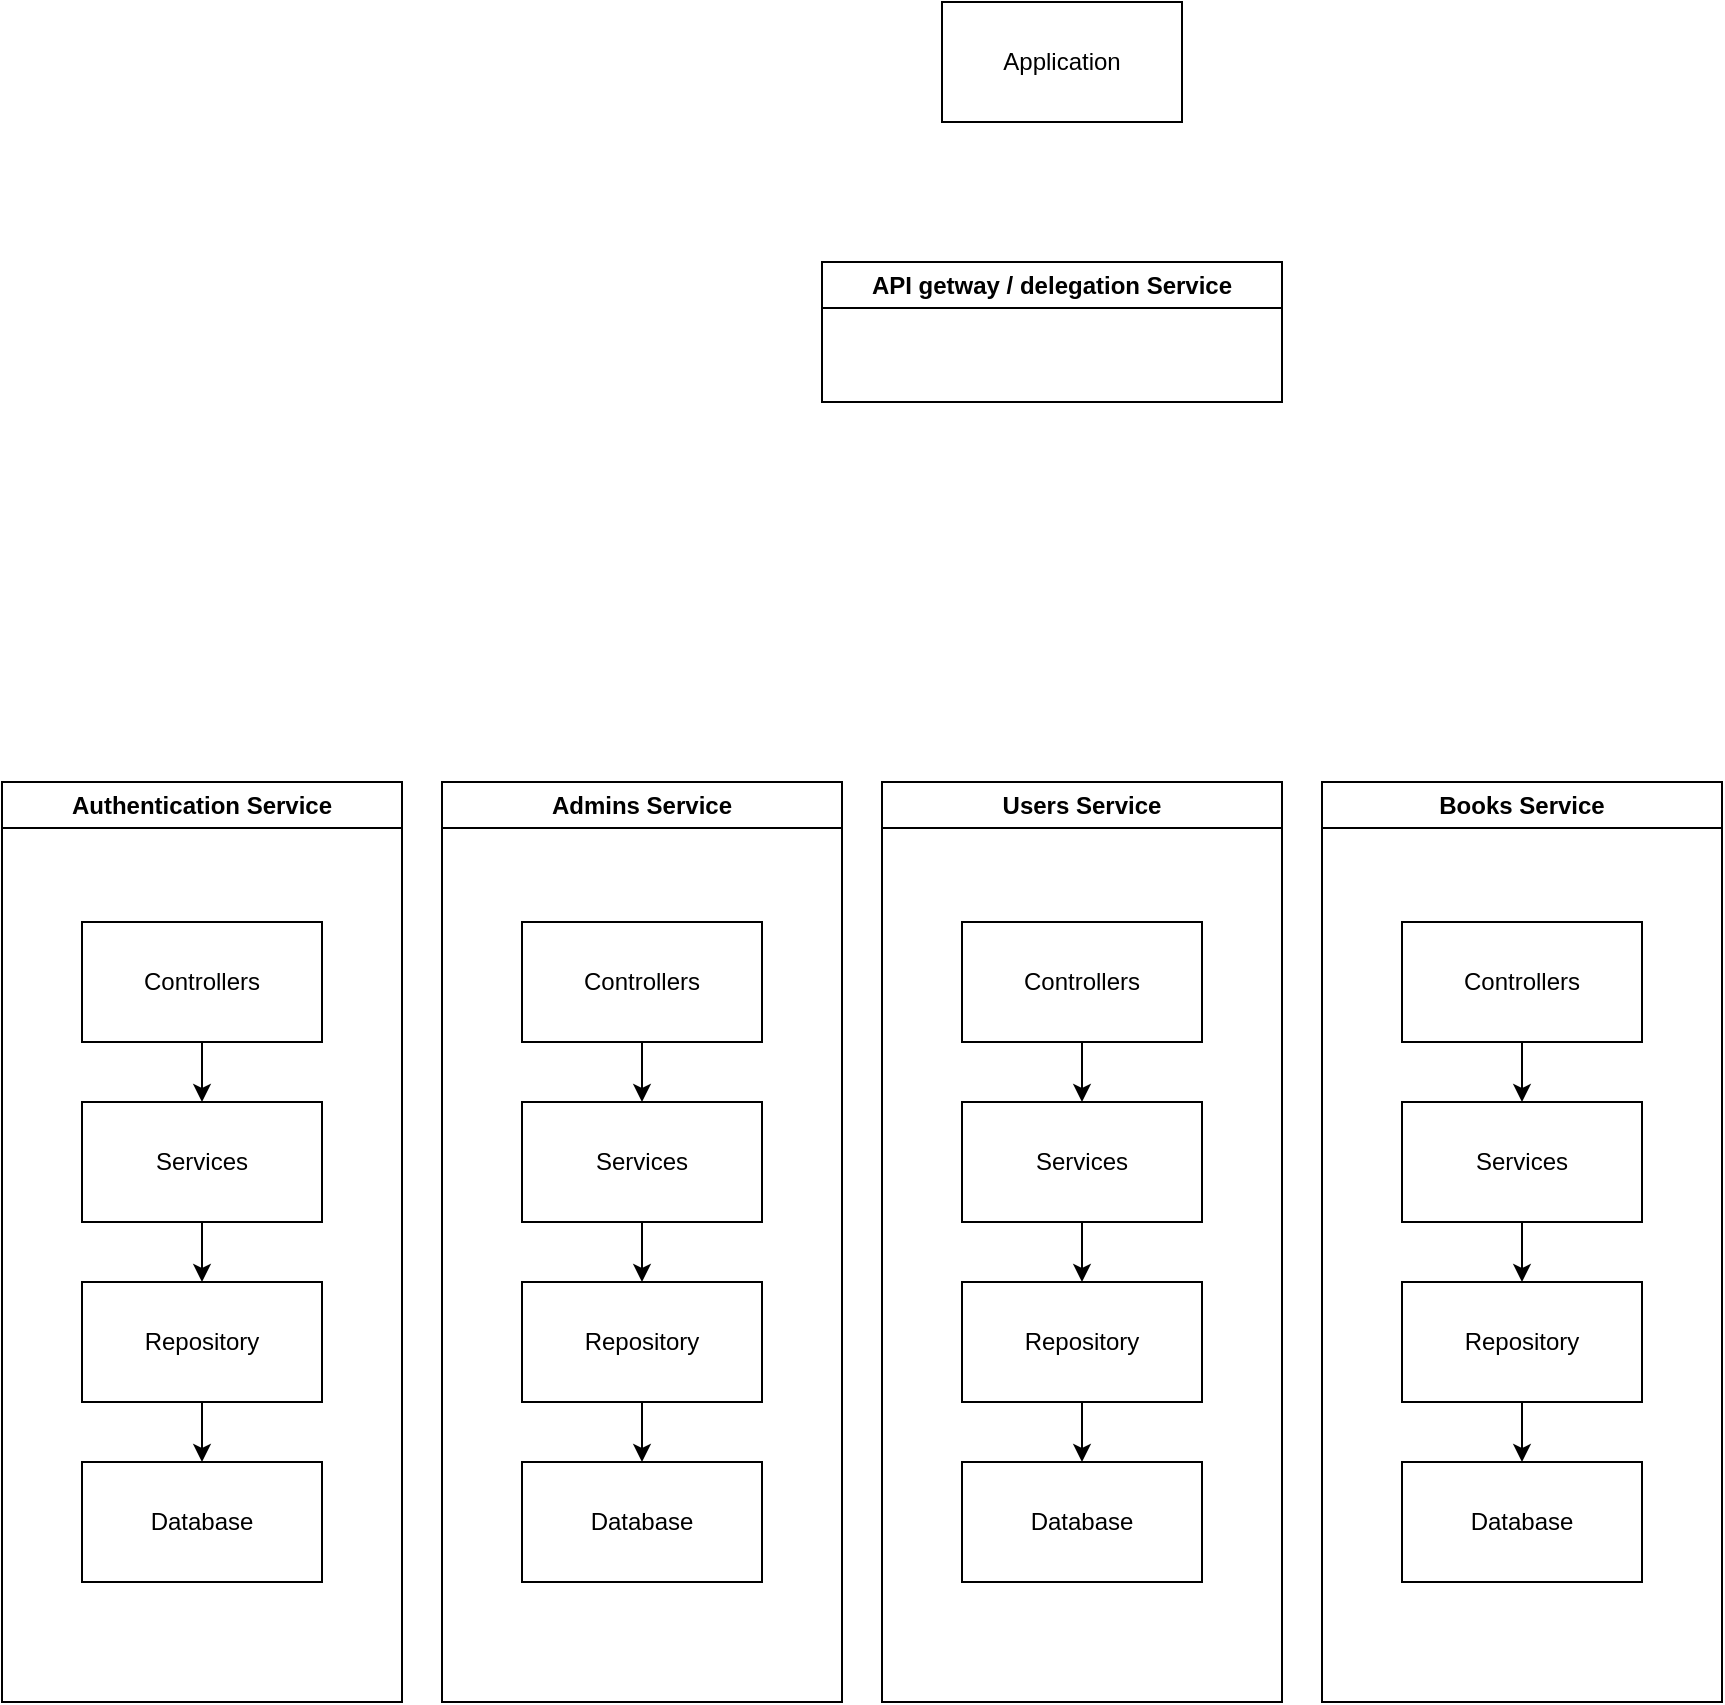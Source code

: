 <mxfile version="21.1.2" type="device">
  <diagram name="Page-1" id="to3mRlQfhkvOeCEYkHS4">
    <mxGraphModel dx="1886" dy="614" grid="1" gridSize="10" guides="1" tooltips="1" connect="1" arrows="1" fold="1" page="1" pageScale="1" pageWidth="850" pageHeight="1100" math="0" shadow="0">
      <root>
        <mxCell id="0" />
        <mxCell id="1" parent="0" />
        <mxCell id="NiFjNNOOZSXHKxENxjcl-1" value="Application" style="rounded=0;whiteSpace=wrap;html=1;" vertex="1" parent="1">
          <mxGeometry x="350" y="150" width="120" height="60" as="geometry" />
        </mxCell>
        <mxCell id="NiFjNNOOZSXHKxENxjcl-4" value="Users Service" style="swimlane;whiteSpace=wrap;html=1;" vertex="1" parent="1">
          <mxGeometry x="320" y="540" width="200" height="460" as="geometry" />
        </mxCell>
        <mxCell id="NiFjNNOOZSXHKxENxjcl-10" value="" style="edgeStyle=orthogonalEdgeStyle;rounded=0;orthogonalLoop=1;jettySize=auto;html=1;" edge="1" parent="NiFjNNOOZSXHKxENxjcl-4" source="NiFjNNOOZSXHKxENxjcl-8" target="NiFjNNOOZSXHKxENxjcl-9">
          <mxGeometry relative="1" as="geometry" />
        </mxCell>
        <mxCell id="NiFjNNOOZSXHKxENxjcl-8" value="Controllers" style="rounded=0;whiteSpace=wrap;html=1;" vertex="1" parent="NiFjNNOOZSXHKxENxjcl-4">
          <mxGeometry x="40" y="70" width="120" height="60" as="geometry" />
        </mxCell>
        <mxCell id="NiFjNNOOZSXHKxENxjcl-12" value="" style="edgeStyle=orthogonalEdgeStyle;rounded=0;orthogonalLoop=1;jettySize=auto;html=1;" edge="1" parent="NiFjNNOOZSXHKxENxjcl-4" source="NiFjNNOOZSXHKxENxjcl-9" target="NiFjNNOOZSXHKxENxjcl-11">
          <mxGeometry relative="1" as="geometry" />
        </mxCell>
        <mxCell id="NiFjNNOOZSXHKxENxjcl-9" value="Services" style="rounded=0;whiteSpace=wrap;html=1;" vertex="1" parent="NiFjNNOOZSXHKxENxjcl-4">
          <mxGeometry x="40" y="160" width="120" height="60" as="geometry" />
        </mxCell>
        <mxCell id="NiFjNNOOZSXHKxENxjcl-14" value="" style="edgeStyle=orthogonalEdgeStyle;rounded=0;orthogonalLoop=1;jettySize=auto;html=1;" edge="1" parent="NiFjNNOOZSXHKxENxjcl-4" source="NiFjNNOOZSXHKxENxjcl-11" target="NiFjNNOOZSXHKxENxjcl-13">
          <mxGeometry relative="1" as="geometry" />
        </mxCell>
        <mxCell id="NiFjNNOOZSXHKxENxjcl-11" value="Repository" style="rounded=0;whiteSpace=wrap;html=1;" vertex="1" parent="NiFjNNOOZSXHKxENxjcl-4">
          <mxGeometry x="40" y="250" width="120" height="60" as="geometry" />
        </mxCell>
        <mxCell id="NiFjNNOOZSXHKxENxjcl-13" value="Database" style="rounded=0;whiteSpace=wrap;html=1;" vertex="1" parent="NiFjNNOOZSXHKxENxjcl-4">
          <mxGeometry x="40" y="340" width="120" height="60" as="geometry" />
        </mxCell>
        <mxCell id="NiFjNNOOZSXHKxENxjcl-7" value="API getway / delegation Service" style="swimlane;whiteSpace=wrap;html=1;" vertex="1" parent="1">
          <mxGeometry x="290" y="280" width="230" height="70" as="geometry" />
        </mxCell>
        <mxCell id="NiFjNNOOZSXHKxENxjcl-15" value="Books Service" style="swimlane;whiteSpace=wrap;html=1;" vertex="1" parent="1">
          <mxGeometry x="540" y="540" width="200" height="460" as="geometry" />
        </mxCell>
        <mxCell id="NiFjNNOOZSXHKxENxjcl-16" value="" style="edgeStyle=orthogonalEdgeStyle;rounded=0;orthogonalLoop=1;jettySize=auto;html=1;" edge="1" parent="NiFjNNOOZSXHKxENxjcl-15" source="NiFjNNOOZSXHKxENxjcl-17" target="NiFjNNOOZSXHKxENxjcl-19">
          <mxGeometry relative="1" as="geometry" />
        </mxCell>
        <mxCell id="NiFjNNOOZSXHKxENxjcl-17" value="Controllers" style="rounded=0;whiteSpace=wrap;html=1;" vertex="1" parent="NiFjNNOOZSXHKxENxjcl-15">
          <mxGeometry x="40" y="70" width="120" height="60" as="geometry" />
        </mxCell>
        <mxCell id="NiFjNNOOZSXHKxENxjcl-18" value="" style="edgeStyle=orthogonalEdgeStyle;rounded=0;orthogonalLoop=1;jettySize=auto;html=1;" edge="1" parent="NiFjNNOOZSXHKxENxjcl-15" source="NiFjNNOOZSXHKxENxjcl-19" target="NiFjNNOOZSXHKxENxjcl-21">
          <mxGeometry relative="1" as="geometry" />
        </mxCell>
        <mxCell id="NiFjNNOOZSXHKxENxjcl-19" value="Services" style="rounded=0;whiteSpace=wrap;html=1;" vertex="1" parent="NiFjNNOOZSXHKxENxjcl-15">
          <mxGeometry x="40" y="160" width="120" height="60" as="geometry" />
        </mxCell>
        <mxCell id="NiFjNNOOZSXHKxENxjcl-20" value="" style="edgeStyle=orthogonalEdgeStyle;rounded=0;orthogonalLoop=1;jettySize=auto;html=1;" edge="1" parent="NiFjNNOOZSXHKxENxjcl-15" source="NiFjNNOOZSXHKxENxjcl-21" target="NiFjNNOOZSXHKxENxjcl-22">
          <mxGeometry relative="1" as="geometry" />
        </mxCell>
        <mxCell id="NiFjNNOOZSXHKxENxjcl-21" value="Repository" style="rounded=0;whiteSpace=wrap;html=1;" vertex="1" parent="NiFjNNOOZSXHKxENxjcl-15">
          <mxGeometry x="40" y="250" width="120" height="60" as="geometry" />
        </mxCell>
        <mxCell id="NiFjNNOOZSXHKxENxjcl-22" value="Database" style="rounded=0;whiteSpace=wrap;html=1;" vertex="1" parent="NiFjNNOOZSXHKxENxjcl-15">
          <mxGeometry x="40" y="340" width="120" height="60" as="geometry" />
        </mxCell>
        <mxCell id="NiFjNNOOZSXHKxENxjcl-23" value="Admins Service" style="swimlane;whiteSpace=wrap;html=1;" vertex="1" parent="1">
          <mxGeometry x="100" y="540" width="200" height="460" as="geometry" />
        </mxCell>
        <mxCell id="NiFjNNOOZSXHKxENxjcl-24" value="" style="edgeStyle=orthogonalEdgeStyle;rounded=0;orthogonalLoop=1;jettySize=auto;html=1;" edge="1" parent="NiFjNNOOZSXHKxENxjcl-23" source="NiFjNNOOZSXHKxENxjcl-25" target="NiFjNNOOZSXHKxENxjcl-27">
          <mxGeometry relative="1" as="geometry" />
        </mxCell>
        <mxCell id="NiFjNNOOZSXHKxENxjcl-25" value="Controllers" style="rounded=0;whiteSpace=wrap;html=1;" vertex="1" parent="NiFjNNOOZSXHKxENxjcl-23">
          <mxGeometry x="40" y="70" width="120" height="60" as="geometry" />
        </mxCell>
        <mxCell id="NiFjNNOOZSXHKxENxjcl-26" value="" style="edgeStyle=orthogonalEdgeStyle;rounded=0;orthogonalLoop=1;jettySize=auto;html=1;" edge="1" parent="NiFjNNOOZSXHKxENxjcl-23" source="NiFjNNOOZSXHKxENxjcl-27" target="NiFjNNOOZSXHKxENxjcl-29">
          <mxGeometry relative="1" as="geometry" />
        </mxCell>
        <mxCell id="NiFjNNOOZSXHKxENxjcl-27" value="Services" style="rounded=0;whiteSpace=wrap;html=1;" vertex="1" parent="NiFjNNOOZSXHKxENxjcl-23">
          <mxGeometry x="40" y="160" width="120" height="60" as="geometry" />
        </mxCell>
        <mxCell id="NiFjNNOOZSXHKxENxjcl-28" value="" style="edgeStyle=orthogonalEdgeStyle;rounded=0;orthogonalLoop=1;jettySize=auto;html=1;" edge="1" parent="NiFjNNOOZSXHKxENxjcl-23" source="NiFjNNOOZSXHKxENxjcl-29" target="NiFjNNOOZSXHKxENxjcl-30">
          <mxGeometry relative="1" as="geometry" />
        </mxCell>
        <mxCell id="NiFjNNOOZSXHKxENxjcl-29" value="Repository" style="rounded=0;whiteSpace=wrap;html=1;" vertex="1" parent="NiFjNNOOZSXHKxENxjcl-23">
          <mxGeometry x="40" y="250" width="120" height="60" as="geometry" />
        </mxCell>
        <mxCell id="NiFjNNOOZSXHKxENxjcl-30" value="Database" style="rounded=0;whiteSpace=wrap;html=1;" vertex="1" parent="NiFjNNOOZSXHKxENxjcl-23">
          <mxGeometry x="40" y="340" width="120" height="60" as="geometry" />
        </mxCell>
        <mxCell id="NiFjNNOOZSXHKxENxjcl-31" value="Authentication Service" style="swimlane;whiteSpace=wrap;html=1;" vertex="1" parent="1">
          <mxGeometry x="-120" y="540" width="200" height="460" as="geometry" />
        </mxCell>
        <mxCell id="NiFjNNOOZSXHKxENxjcl-32" value="" style="edgeStyle=orthogonalEdgeStyle;rounded=0;orthogonalLoop=1;jettySize=auto;html=1;" edge="1" parent="NiFjNNOOZSXHKxENxjcl-31" source="NiFjNNOOZSXHKxENxjcl-33" target="NiFjNNOOZSXHKxENxjcl-35">
          <mxGeometry relative="1" as="geometry" />
        </mxCell>
        <mxCell id="NiFjNNOOZSXHKxENxjcl-33" value="Controllers" style="rounded=0;whiteSpace=wrap;html=1;" vertex="1" parent="NiFjNNOOZSXHKxENxjcl-31">
          <mxGeometry x="40" y="70" width="120" height="60" as="geometry" />
        </mxCell>
        <mxCell id="NiFjNNOOZSXHKxENxjcl-34" value="" style="edgeStyle=orthogonalEdgeStyle;rounded=0;orthogonalLoop=1;jettySize=auto;html=1;" edge="1" parent="NiFjNNOOZSXHKxENxjcl-31" source="NiFjNNOOZSXHKxENxjcl-35" target="NiFjNNOOZSXHKxENxjcl-37">
          <mxGeometry relative="1" as="geometry" />
        </mxCell>
        <mxCell id="NiFjNNOOZSXHKxENxjcl-35" value="Services" style="rounded=0;whiteSpace=wrap;html=1;" vertex="1" parent="NiFjNNOOZSXHKxENxjcl-31">
          <mxGeometry x="40" y="160" width="120" height="60" as="geometry" />
        </mxCell>
        <mxCell id="NiFjNNOOZSXHKxENxjcl-36" value="" style="edgeStyle=orthogonalEdgeStyle;rounded=0;orthogonalLoop=1;jettySize=auto;html=1;" edge="1" parent="NiFjNNOOZSXHKxENxjcl-31" source="NiFjNNOOZSXHKxENxjcl-37" target="NiFjNNOOZSXHKxENxjcl-38">
          <mxGeometry relative="1" as="geometry" />
        </mxCell>
        <mxCell id="NiFjNNOOZSXHKxENxjcl-37" value="Repository" style="rounded=0;whiteSpace=wrap;html=1;" vertex="1" parent="NiFjNNOOZSXHKxENxjcl-31">
          <mxGeometry x="40" y="250" width="120" height="60" as="geometry" />
        </mxCell>
        <mxCell id="NiFjNNOOZSXHKxENxjcl-38" value="Database" style="rounded=0;whiteSpace=wrap;html=1;" vertex="1" parent="NiFjNNOOZSXHKxENxjcl-31">
          <mxGeometry x="40" y="340" width="120" height="60" as="geometry" />
        </mxCell>
      </root>
    </mxGraphModel>
  </diagram>
</mxfile>
